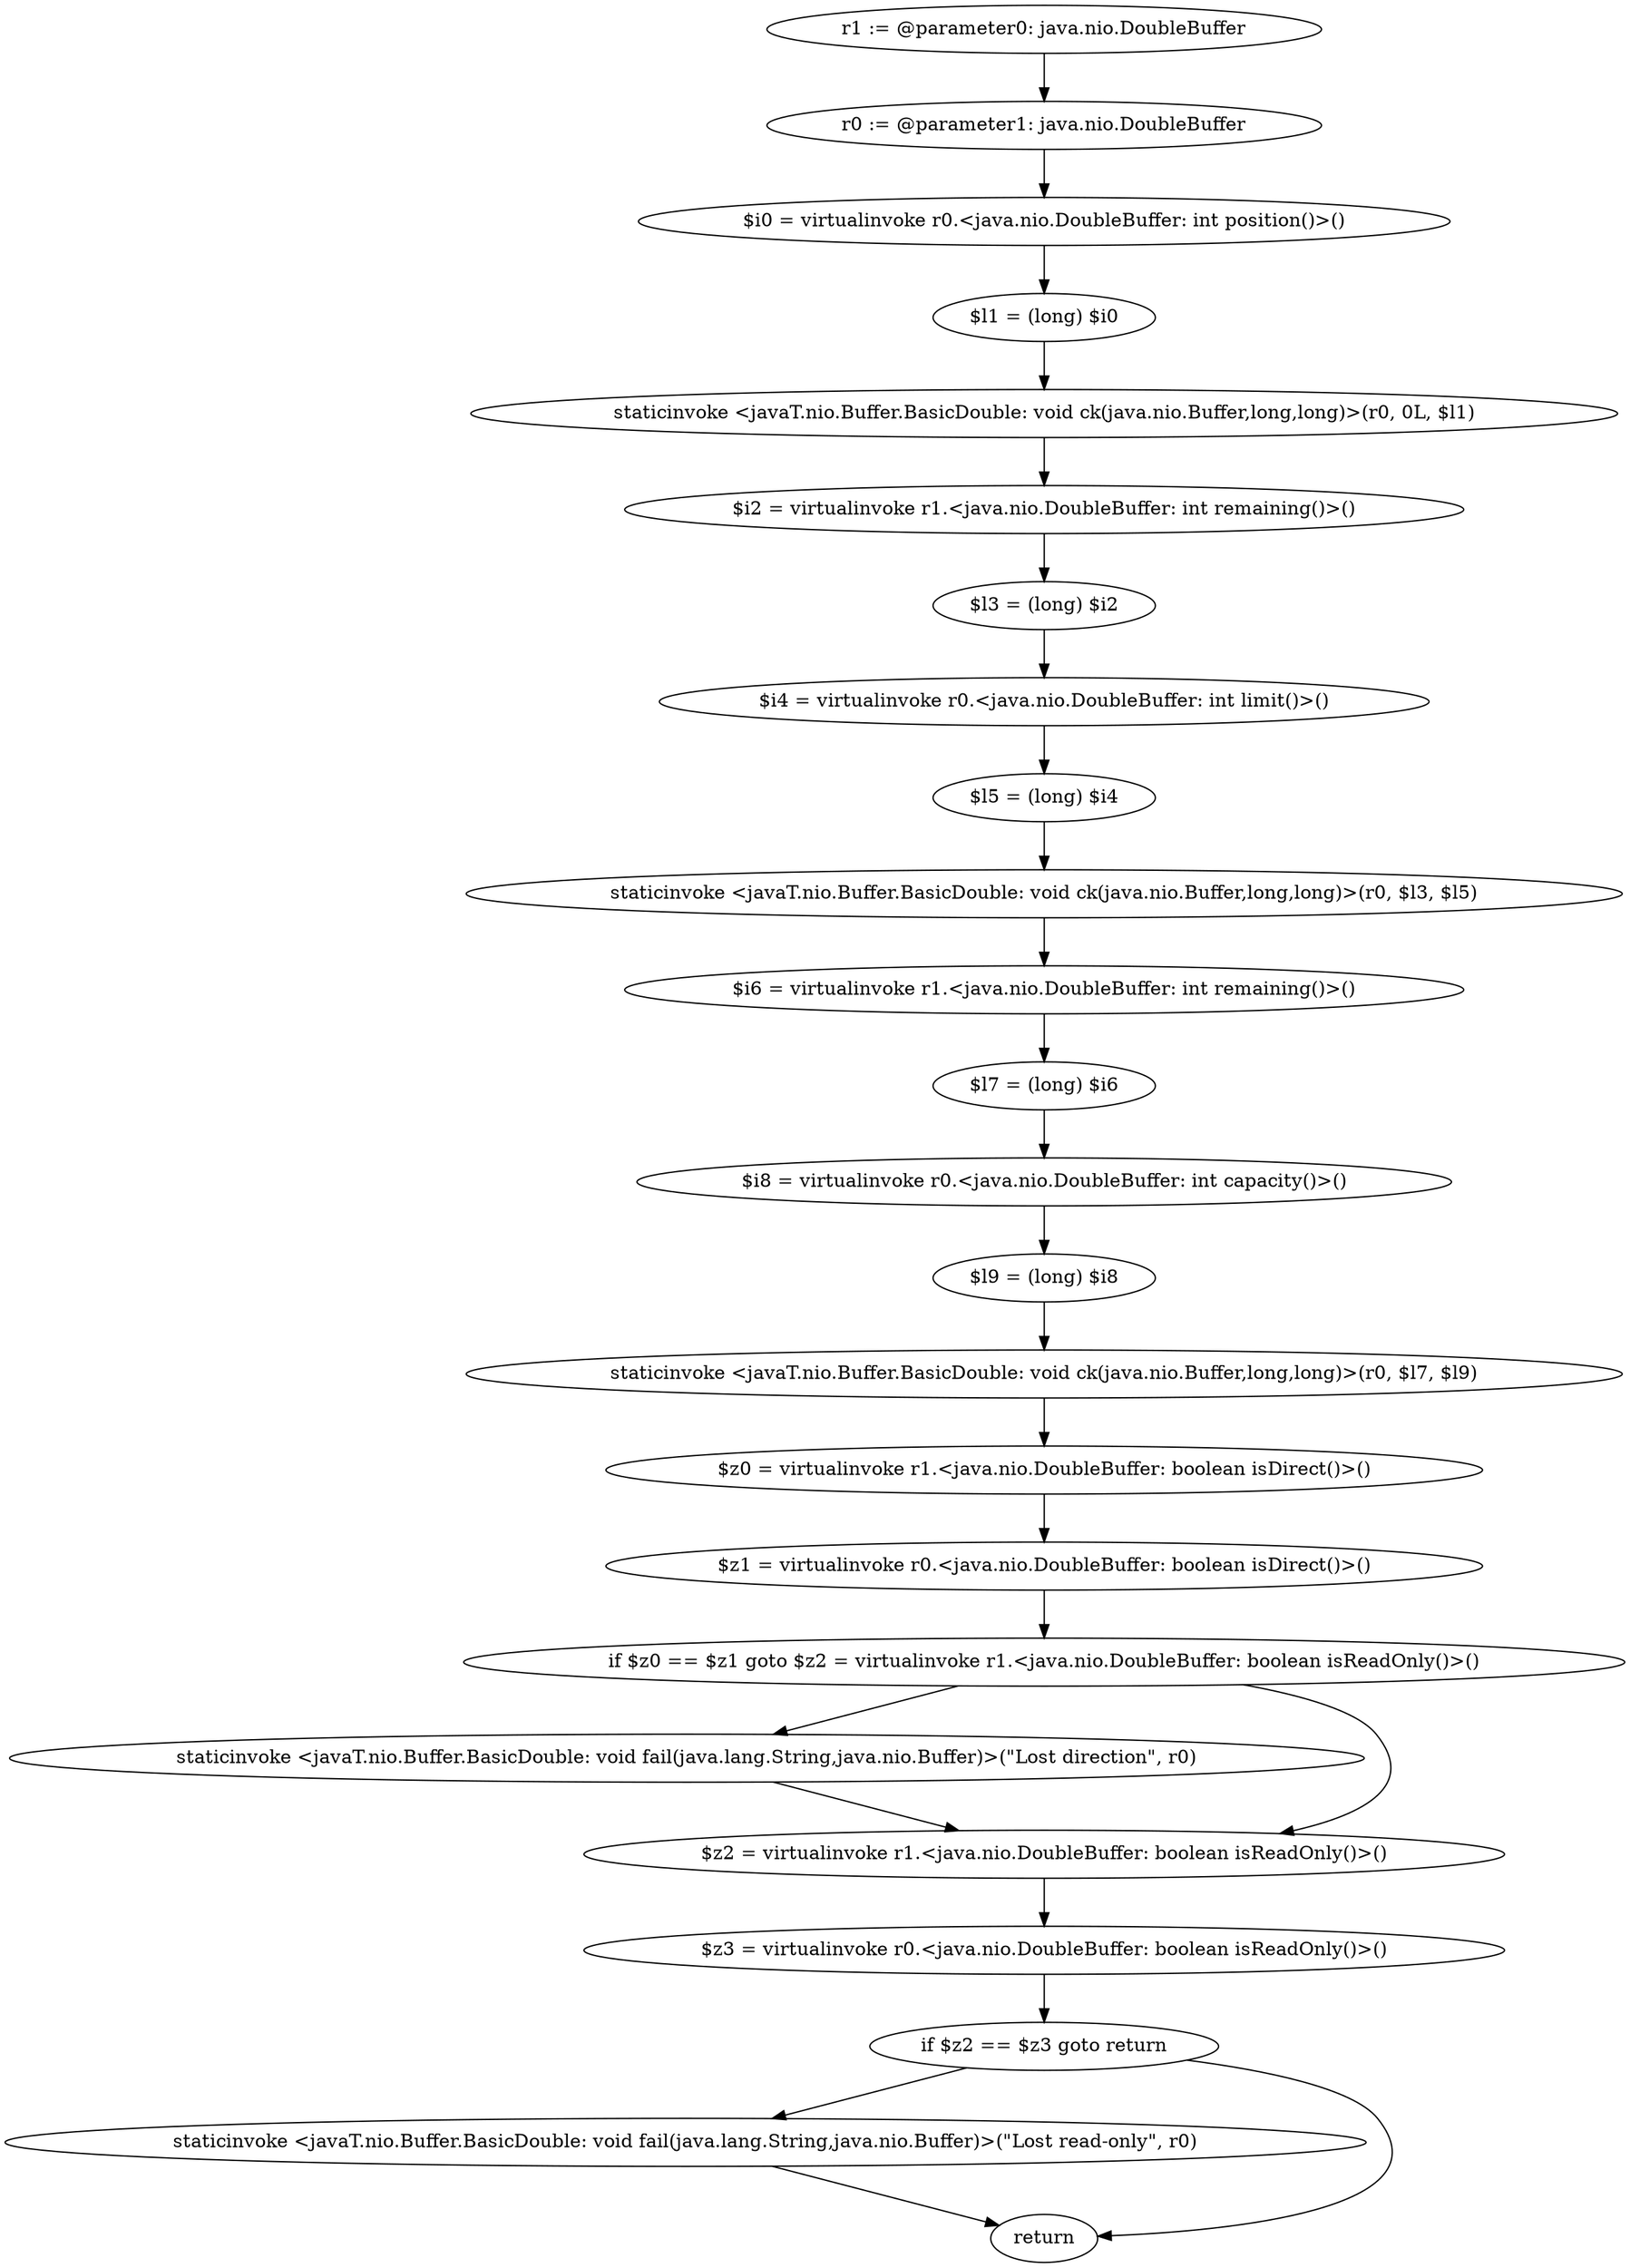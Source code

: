 digraph "unitGraph" {
    "r1 := @parameter0: java.nio.DoubleBuffer"
    "r0 := @parameter1: java.nio.DoubleBuffer"
    "$i0 = virtualinvoke r0.<java.nio.DoubleBuffer: int position()>()"
    "$l1 = (long) $i0"
    "staticinvoke <javaT.nio.Buffer.BasicDouble: void ck(java.nio.Buffer,long,long)>(r0, 0L, $l1)"
    "$i2 = virtualinvoke r1.<java.nio.DoubleBuffer: int remaining()>()"
    "$l3 = (long) $i2"
    "$i4 = virtualinvoke r0.<java.nio.DoubleBuffer: int limit()>()"
    "$l5 = (long) $i4"
    "staticinvoke <javaT.nio.Buffer.BasicDouble: void ck(java.nio.Buffer,long,long)>(r0, $l3, $l5)"
    "$i6 = virtualinvoke r1.<java.nio.DoubleBuffer: int remaining()>()"
    "$l7 = (long) $i6"
    "$i8 = virtualinvoke r0.<java.nio.DoubleBuffer: int capacity()>()"
    "$l9 = (long) $i8"
    "staticinvoke <javaT.nio.Buffer.BasicDouble: void ck(java.nio.Buffer,long,long)>(r0, $l7, $l9)"
    "$z0 = virtualinvoke r1.<java.nio.DoubleBuffer: boolean isDirect()>()"
    "$z1 = virtualinvoke r0.<java.nio.DoubleBuffer: boolean isDirect()>()"
    "if $z0 == $z1 goto $z2 = virtualinvoke r1.<java.nio.DoubleBuffer: boolean isReadOnly()>()"
    "staticinvoke <javaT.nio.Buffer.BasicDouble: void fail(java.lang.String,java.nio.Buffer)>(\"Lost direction\", r0)"
    "$z2 = virtualinvoke r1.<java.nio.DoubleBuffer: boolean isReadOnly()>()"
    "$z3 = virtualinvoke r0.<java.nio.DoubleBuffer: boolean isReadOnly()>()"
    "if $z2 == $z3 goto return"
    "staticinvoke <javaT.nio.Buffer.BasicDouble: void fail(java.lang.String,java.nio.Buffer)>(\"Lost read-only\", r0)"
    "return"
    "r1 := @parameter0: java.nio.DoubleBuffer"->"r0 := @parameter1: java.nio.DoubleBuffer";
    "r0 := @parameter1: java.nio.DoubleBuffer"->"$i0 = virtualinvoke r0.<java.nio.DoubleBuffer: int position()>()";
    "$i0 = virtualinvoke r0.<java.nio.DoubleBuffer: int position()>()"->"$l1 = (long) $i0";
    "$l1 = (long) $i0"->"staticinvoke <javaT.nio.Buffer.BasicDouble: void ck(java.nio.Buffer,long,long)>(r0, 0L, $l1)";
    "staticinvoke <javaT.nio.Buffer.BasicDouble: void ck(java.nio.Buffer,long,long)>(r0, 0L, $l1)"->"$i2 = virtualinvoke r1.<java.nio.DoubleBuffer: int remaining()>()";
    "$i2 = virtualinvoke r1.<java.nio.DoubleBuffer: int remaining()>()"->"$l3 = (long) $i2";
    "$l3 = (long) $i2"->"$i4 = virtualinvoke r0.<java.nio.DoubleBuffer: int limit()>()";
    "$i4 = virtualinvoke r0.<java.nio.DoubleBuffer: int limit()>()"->"$l5 = (long) $i4";
    "$l5 = (long) $i4"->"staticinvoke <javaT.nio.Buffer.BasicDouble: void ck(java.nio.Buffer,long,long)>(r0, $l3, $l5)";
    "staticinvoke <javaT.nio.Buffer.BasicDouble: void ck(java.nio.Buffer,long,long)>(r0, $l3, $l5)"->"$i6 = virtualinvoke r1.<java.nio.DoubleBuffer: int remaining()>()";
    "$i6 = virtualinvoke r1.<java.nio.DoubleBuffer: int remaining()>()"->"$l7 = (long) $i6";
    "$l7 = (long) $i6"->"$i8 = virtualinvoke r0.<java.nio.DoubleBuffer: int capacity()>()";
    "$i8 = virtualinvoke r0.<java.nio.DoubleBuffer: int capacity()>()"->"$l9 = (long) $i8";
    "$l9 = (long) $i8"->"staticinvoke <javaT.nio.Buffer.BasicDouble: void ck(java.nio.Buffer,long,long)>(r0, $l7, $l9)";
    "staticinvoke <javaT.nio.Buffer.BasicDouble: void ck(java.nio.Buffer,long,long)>(r0, $l7, $l9)"->"$z0 = virtualinvoke r1.<java.nio.DoubleBuffer: boolean isDirect()>()";
    "$z0 = virtualinvoke r1.<java.nio.DoubleBuffer: boolean isDirect()>()"->"$z1 = virtualinvoke r0.<java.nio.DoubleBuffer: boolean isDirect()>()";
    "$z1 = virtualinvoke r0.<java.nio.DoubleBuffer: boolean isDirect()>()"->"if $z0 == $z1 goto $z2 = virtualinvoke r1.<java.nio.DoubleBuffer: boolean isReadOnly()>()";
    "if $z0 == $z1 goto $z2 = virtualinvoke r1.<java.nio.DoubleBuffer: boolean isReadOnly()>()"->"staticinvoke <javaT.nio.Buffer.BasicDouble: void fail(java.lang.String,java.nio.Buffer)>(\"Lost direction\", r0)";
    "if $z0 == $z1 goto $z2 = virtualinvoke r1.<java.nio.DoubleBuffer: boolean isReadOnly()>()"->"$z2 = virtualinvoke r1.<java.nio.DoubleBuffer: boolean isReadOnly()>()";
    "staticinvoke <javaT.nio.Buffer.BasicDouble: void fail(java.lang.String,java.nio.Buffer)>(\"Lost direction\", r0)"->"$z2 = virtualinvoke r1.<java.nio.DoubleBuffer: boolean isReadOnly()>()";
    "$z2 = virtualinvoke r1.<java.nio.DoubleBuffer: boolean isReadOnly()>()"->"$z3 = virtualinvoke r0.<java.nio.DoubleBuffer: boolean isReadOnly()>()";
    "$z3 = virtualinvoke r0.<java.nio.DoubleBuffer: boolean isReadOnly()>()"->"if $z2 == $z3 goto return";
    "if $z2 == $z3 goto return"->"staticinvoke <javaT.nio.Buffer.BasicDouble: void fail(java.lang.String,java.nio.Buffer)>(\"Lost read-only\", r0)";
    "if $z2 == $z3 goto return"->"return";
    "staticinvoke <javaT.nio.Buffer.BasicDouble: void fail(java.lang.String,java.nio.Buffer)>(\"Lost read-only\", r0)"->"return";
}

